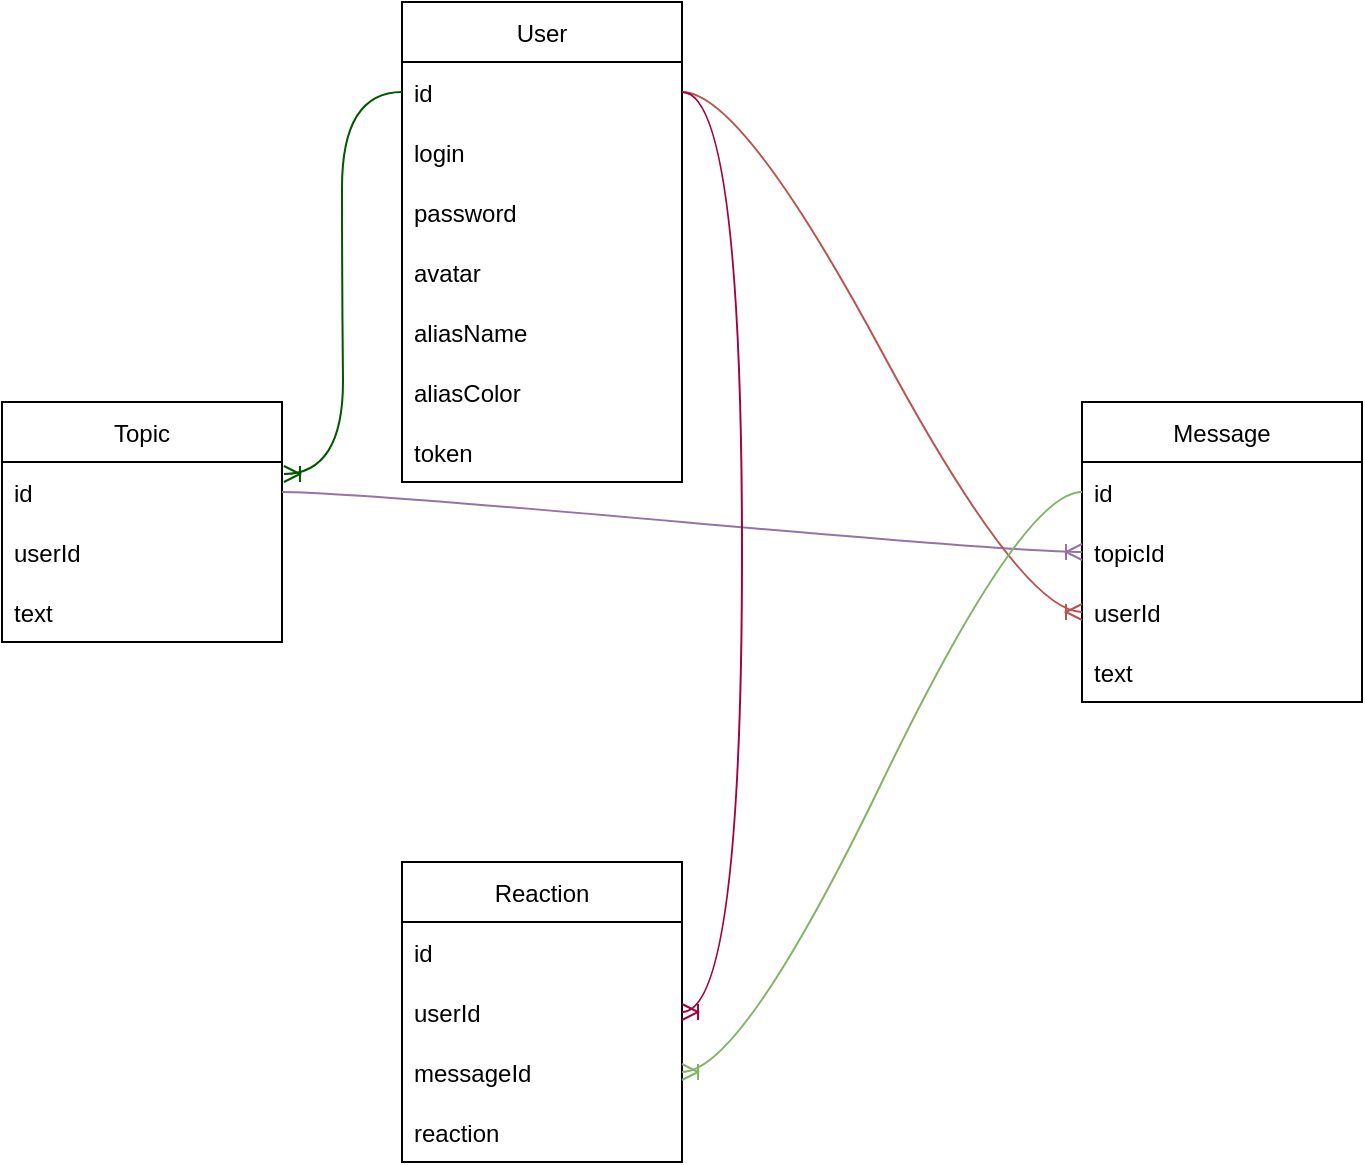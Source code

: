 <mxfile version="20.3.0" type="device"><diagram id="R2lEEEUBdFMjLlhIrx00" name="Page-1"><mxGraphModel dx="1422" dy="865" grid="1" gridSize="10" guides="1" tooltips="1" connect="1" arrows="1" fold="1" page="1" pageScale="1" pageWidth="850" pageHeight="1100" math="0" shadow="0" extFonts="Permanent Marker^https://fonts.googleapis.com/css?family=Permanent+Marker"><root><mxCell id="0"/><mxCell id="1" parent="0"/><mxCell id="XpZNnYFqra5YPOSmFLk2-1" value="User" style="swimlane;fontStyle=0;childLayout=stackLayout;horizontal=1;startSize=30;horizontalStack=0;resizeParent=1;resizeParentMax=0;resizeLast=0;collapsible=1;marginBottom=0;rounded=0;" parent="1" vertex="1"><mxGeometry x="300" y="20" width="140" height="240" as="geometry"/></mxCell><mxCell id="XpZNnYFqra5YPOSmFLk2-2" value="id" style="text;strokeColor=none;fillColor=none;align=left;verticalAlign=middle;spacingLeft=4;spacingRight=4;overflow=hidden;points=[[0,0.5],[1,0.5]];portConstraint=eastwest;rotatable=0;rounded=0;" parent="XpZNnYFqra5YPOSmFLk2-1" vertex="1"><mxGeometry y="30" width="140" height="30" as="geometry"/></mxCell><mxCell id="XpZNnYFqra5YPOSmFLk2-3" value="login" style="text;strokeColor=none;fillColor=none;align=left;verticalAlign=middle;spacingLeft=4;spacingRight=4;overflow=hidden;points=[[0,0.5],[1,0.5]];portConstraint=eastwest;rotatable=0;rounded=0;" parent="XpZNnYFqra5YPOSmFLk2-1" vertex="1"><mxGeometry y="60" width="140" height="30" as="geometry"/></mxCell><mxCell id="XpZNnYFqra5YPOSmFLk2-4" value="password" style="text;strokeColor=none;fillColor=none;align=left;verticalAlign=middle;spacingLeft=4;spacingRight=4;overflow=hidden;points=[[0,0.5],[1,0.5]];portConstraint=eastwest;rotatable=0;rounded=0;" parent="XpZNnYFqra5YPOSmFLk2-1" vertex="1"><mxGeometry y="90" width="140" height="30" as="geometry"/></mxCell><mxCell id="XpZNnYFqra5YPOSmFLk2-15" value="avatar" style="text;strokeColor=none;fillColor=none;align=left;verticalAlign=middle;spacingLeft=4;spacingRight=4;overflow=hidden;points=[[0,0.5],[1,0.5]];portConstraint=eastwest;rotatable=0;rounded=0;" parent="XpZNnYFqra5YPOSmFLk2-1" vertex="1"><mxGeometry y="120" width="140" height="30" as="geometry"/></mxCell><mxCell id="AyFm2dVxY-tXpvOgJdBW-1" value="aliasName" style="text;strokeColor=none;fillColor=none;align=left;verticalAlign=middle;spacingLeft=4;spacingRight=4;overflow=hidden;points=[[0,0.5],[1,0.5]];portConstraint=eastwest;rotatable=0;rounded=0;" vertex="1" parent="XpZNnYFqra5YPOSmFLk2-1"><mxGeometry y="150" width="140" height="30" as="geometry"/></mxCell><mxCell id="AyFm2dVxY-tXpvOgJdBW-2" value="aliasColor" style="text;strokeColor=none;fillColor=none;align=left;verticalAlign=middle;spacingLeft=4;spacingRight=4;overflow=hidden;points=[[0,0.5],[1,0.5]];portConstraint=eastwest;rotatable=0;rounded=0;" vertex="1" parent="XpZNnYFqra5YPOSmFLk2-1"><mxGeometry y="180" width="140" height="30" as="geometry"/></mxCell><mxCell id="XpZNnYFqra5YPOSmFLk2-14" value="token" style="text;strokeColor=none;fillColor=none;align=left;verticalAlign=middle;spacingLeft=4;spacingRight=4;overflow=hidden;points=[[0,0.5],[1,0.5]];portConstraint=eastwest;rotatable=0;rounded=0;" parent="XpZNnYFqra5YPOSmFLk2-1" vertex="1"><mxGeometry y="210" width="140" height="30" as="geometry"/></mxCell><mxCell id="XpZNnYFqra5YPOSmFLk2-5" value="Topic" style="swimlane;fontStyle=0;childLayout=stackLayout;horizontal=1;startSize=30;horizontalStack=0;resizeParent=1;resizeParentMax=0;resizeLast=0;collapsible=1;marginBottom=0;rounded=0;" parent="1" vertex="1"><mxGeometry x="100" y="220" width="140" height="120" as="geometry"/></mxCell><mxCell id="XpZNnYFqra5YPOSmFLk2-6" value="id" style="text;strokeColor=none;fillColor=none;align=left;verticalAlign=middle;spacingLeft=4;spacingRight=4;overflow=hidden;points=[[0,0.5],[1,0.5]];portConstraint=eastwest;rotatable=0;rounded=0;" parent="XpZNnYFqra5YPOSmFLk2-5" vertex="1"><mxGeometry y="30" width="140" height="30" as="geometry"/></mxCell><mxCell id="XpZNnYFqra5YPOSmFLk2-7" value="userId" style="text;strokeColor=none;fillColor=none;align=left;verticalAlign=middle;spacingLeft=4;spacingRight=4;overflow=hidden;points=[[0,0.5],[1,0.5]];portConstraint=eastwest;rotatable=0;rounded=0;" parent="XpZNnYFqra5YPOSmFLk2-5" vertex="1"><mxGeometry y="60" width="140" height="30" as="geometry"/></mxCell><mxCell id="XpZNnYFqra5YPOSmFLk2-8" value="text" style="text;strokeColor=none;fillColor=none;align=left;verticalAlign=middle;spacingLeft=4;spacingRight=4;overflow=hidden;points=[[0,0.5],[1,0.5]];portConstraint=eastwest;rotatable=0;rounded=0;" parent="XpZNnYFqra5YPOSmFLk2-5" vertex="1"><mxGeometry y="90" width="140" height="30" as="geometry"/></mxCell><mxCell id="XpZNnYFqra5YPOSmFLk2-9" value="Message" style="swimlane;fontStyle=0;childLayout=stackLayout;horizontal=1;startSize=30;horizontalStack=0;resizeParent=1;resizeParentMax=0;resizeLast=0;collapsible=1;marginBottom=0;rounded=0;" parent="1" vertex="1"><mxGeometry x="640" y="220" width="140" height="150" as="geometry"/></mxCell><mxCell id="XpZNnYFqra5YPOSmFLk2-10" value="id" style="text;strokeColor=none;fillColor=none;align=left;verticalAlign=middle;spacingLeft=4;spacingRight=4;overflow=hidden;points=[[0,0.5],[1,0.5]];portConstraint=eastwest;rotatable=0;rounded=0;" parent="XpZNnYFqra5YPOSmFLk2-9" vertex="1"><mxGeometry y="30" width="140" height="30" as="geometry"/></mxCell><mxCell id="XpZNnYFqra5YPOSmFLk2-11" value="topicId" style="text;strokeColor=none;fillColor=none;align=left;verticalAlign=middle;spacingLeft=4;spacingRight=4;overflow=hidden;points=[[0,0.5],[1,0.5]];portConstraint=eastwest;rotatable=0;rounded=0;" parent="XpZNnYFqra5YPOSmFLk2-9" vertex="1"><mxGeometry y="60" width="140" height="30" as="geometry"/></mxCell><mxCell id="XpZNnYFqra5YPOSmFLk2-12" value="userId" style="text;strokeColor=none;fillColor=none;align=left;verticalAlign=middle;spacingLeft=4;spacingRight=4;overflow=hidden;points=[[0,0.5],[1,0.5]];portConstraint=eastwest;rotatable=0;rounded=0;" parent="XpZNnYFqra5YPOSmFLk2-9" vertex="1"><mxGeometry y="90" width="140" height="30" as="geometry"/></mxCell><mxCell id="XpZNnYFqra5YPOSmFLk2-13" value="text" style="text;strokeColor=none;fillColor=none;align=left;verticalAlign=middle;spacingLeft=4;spacingRight=4;overflow=hidden;points=[[0,0.5],[1,0.5]];portConstraint=eastwest;rotatable=0;rounded=0;" parent="XpZNnYFqra5YPOSmFLk2-9" vertex="1"><mxGeometry y="120" width="140" height="30" as="geometry"/></mxCell><mxCell id="XpZNnYFqra5YPOSmFLk2-16" value="Reaction" style="swimlane;fontStyle=0;childLayout=stackLayout;horizontal=1;startSize=30;horizontalStack=0;resizeParent=1;resizeParentMax=0;resizeLast=0;collapsible=1;marginBottom=0;rounded=0;" parent="1" vertex="1"><mxGeometry x="300" y="450" width="140" height="150" as="geometry"/></mxCell><mxCell id="XpZNnYFqra5YPOSmFLk2-17" value="id" style="text;strokeColor=none;fillColor=none;align=left;verticalAlign=middle;spacingLeft=4;spacingRight=4;overflow=hidden;points=[[0,0.5],[1,0.5]];portConstraint=eastwest;rotatable=0;rounded=0;" parent="XpZNnYFqra5YPOSmFLk2-16" vertex="1"><mxGeometry y="30" width="140" height="30" as="geometry"/></mxCell><mxCell id="XpZNnYFqra5YPOSmFLk2-18" value="userId" style="text;strokeColor=none;fillColor=none;align=left;verticalAlign=middle;spacingLeft=4;spacingRight=4;overflow=hidden;points=[[0,0.5],[1,0.5]];portConstraint=eastwest;rotatable=0;rounded=0;" parent="XpZNnYFqra5YPOSmFLk2-16" vertex="1"><mxGeometry y="60" width="140" height="30" as="geometry"/></mxCell><mxCell id="XpZNnYFqra5YPOSmFLk2-19" value="messageId" style="text;strokeColor=none;fillColor=none;align=left;verticalAlign=middle;spacingLeft=4;spacingRight=4;overflow=hidden;points=[[0,0.5],[1,0.5]];portConstraint=eastwest;rotatable=0;rounded=0;" parent="XpZNnYFqra5YPOSmFLk2-16" vertex="1"><mxGeometry y="90" width="140" height="30" as="geometry"/></mxCell><mxCell id="XpZNnYFqra5YPOSmFLk2-20" value="reaction" style="text;strokeColor=none;fillColor=none;align=left;verticalAlign=middle;spacingLeft=4;spacingRight=4;overflow=hidden;points=[[0,0.5],[1,0.5]];portConstraint=eastwest;rotatable=0;rounded=0;" parent="XpZNnYFqra5YPOSmFLk2-16" vertex="1"><mxGeometry y="120" width="140" height="30" as="geometry"/></mxCell><mxCell id="XpZNnYFqra5YPOSmFLk2-21" value="" style="edgeStyle=entityRelationEdgeStyle;fontSize=12;html=1;endArrow=ERoneToMany;rounded=0;entryX=1.007;entryY=0.2;entryDx=0;entryDy=0;exitX=0;exitY=0.5;exitDx=0;exitDy=0;entryPerimeter=0;fillColor=#008a00;strokeColor=#005700;curved=1;" parent="1" source="XpZNnYFqra5YPOSmFLk2-2" target="XpZNnYFqra5YPOSmFLk2-6" edge="1"><mxGeometry width="100" height="100" relative="1" as="geometry"><mxPoint x="190" y="220" as="sourcePoint"/><mxPoint x="470" y="390" as="targetPoint"/></mxGeometry></mxCell><mxCell id="XpZNnYFqra5YPOSmFLk2-22" value="" style="edgeStyle=entityRelationEdgeStyle;fontSize=12;html=1;endArrow=ERoneToMany;rounded=0;entryX=0;entryY=0.5;entryDx=0;entryDy=0;exitX=1;exitY=0.5;exitDx=0;exitDy=0;fillColor=#e1d5e7;strokeColor=#9673a6;curved=1;" parent="1" source="XpZNnYFqra5YPOSmFLk2-6" target="XpZNnYFqra5YPOSmFLk2-11" edge="1"><mxGeometry width="100" height="100" relative="1" as="geometry"><mxPoint x="320" y="300" as="sourcePoint"/><mxPoint x="40" y="240" as="targetPoint"/></mxGeometry></mxCell><mxCell id="XpZNnYFqra5YPOSmFLk2-23" value="" style="edgeStyle=entityRelationEdgeStyle;fontSize=12;html=1;endArrow=ERoneToMany;rounded=0;entryX=0;entryY=0.5;entryDx=0;entryDy=0;exitX=1;exitY=0.5;exitDx=0;exitDy=0;fillColor=#f8cecc;strokeColor=#b85450;curved=1;" parent="1" source="XpZNnYFqra5YPOSmFLk2-2" target="XpZNnYFqra5YPOSmFLk2-12" edge="1"><mxGeometry width="100" height="100" relative="1" as="geometry"><mxPoint x="290" y="240" as="sourcePoint"/><mxPoint x="200" y="270" as="targetPoint"/></mxGeometry></mxCell><mxCell id="XpZNnYFqra5YPOSmFLk2-24" value="" style="edgeStyle=entityRelationEdgeStyle;fontSize=12;html=1;endArrow=ERoneToMany;rounded=0;exitX=0;exitY=0.5;exitDx=0;exitDy=0;entryX=1;entryY=0.5;entryDx=0;entryDy=0;fillColor=#d5e8d4;strokeColor=#82b366;curved=1;" parent="1" source="XpZNnYFqra5YPOSmFLk2-10" target="XpZNnYFqra5YPOSmFLk2-19" edge="1"><mxGeometry width="100" height="100" relative="1" as="geometry"><mxPoint x="370" y="490" as="sourcePoint"/><mxPoint x="70" y="430" as="targetPoint"/></mxGeometry></mxCell><mxCell id="XpZNnYFqra5YPOSmFLk2-25" value="" style="edgeStyle=entityRelationEdgeStyle;fontSize=12;html=1;endArrow=ERoneToMany;rounded=0;entryX=1;entryY=0.5;entryDx=0;entryDy=0;exitX=1;exitY=0.5;exitDx=0;exitDy=0;fillColor=#d80073;strokeColor=#A50040;curved=1;" parent="1" source="XpZNnYFqra5YPOSmFLk2-2" target="XpZNnYFqra5YPOSmFLk2-18" edge="1"><mxGeometry width="100" height="100" relative="1" as="geometry"><mxPoint x="280" y="420" as="sourcePoint"/><mxPoint x="170" y="650" as="targetPoint"/></mxGeometry></mxCell></root></mxGraphModel></diagram></mxfile>